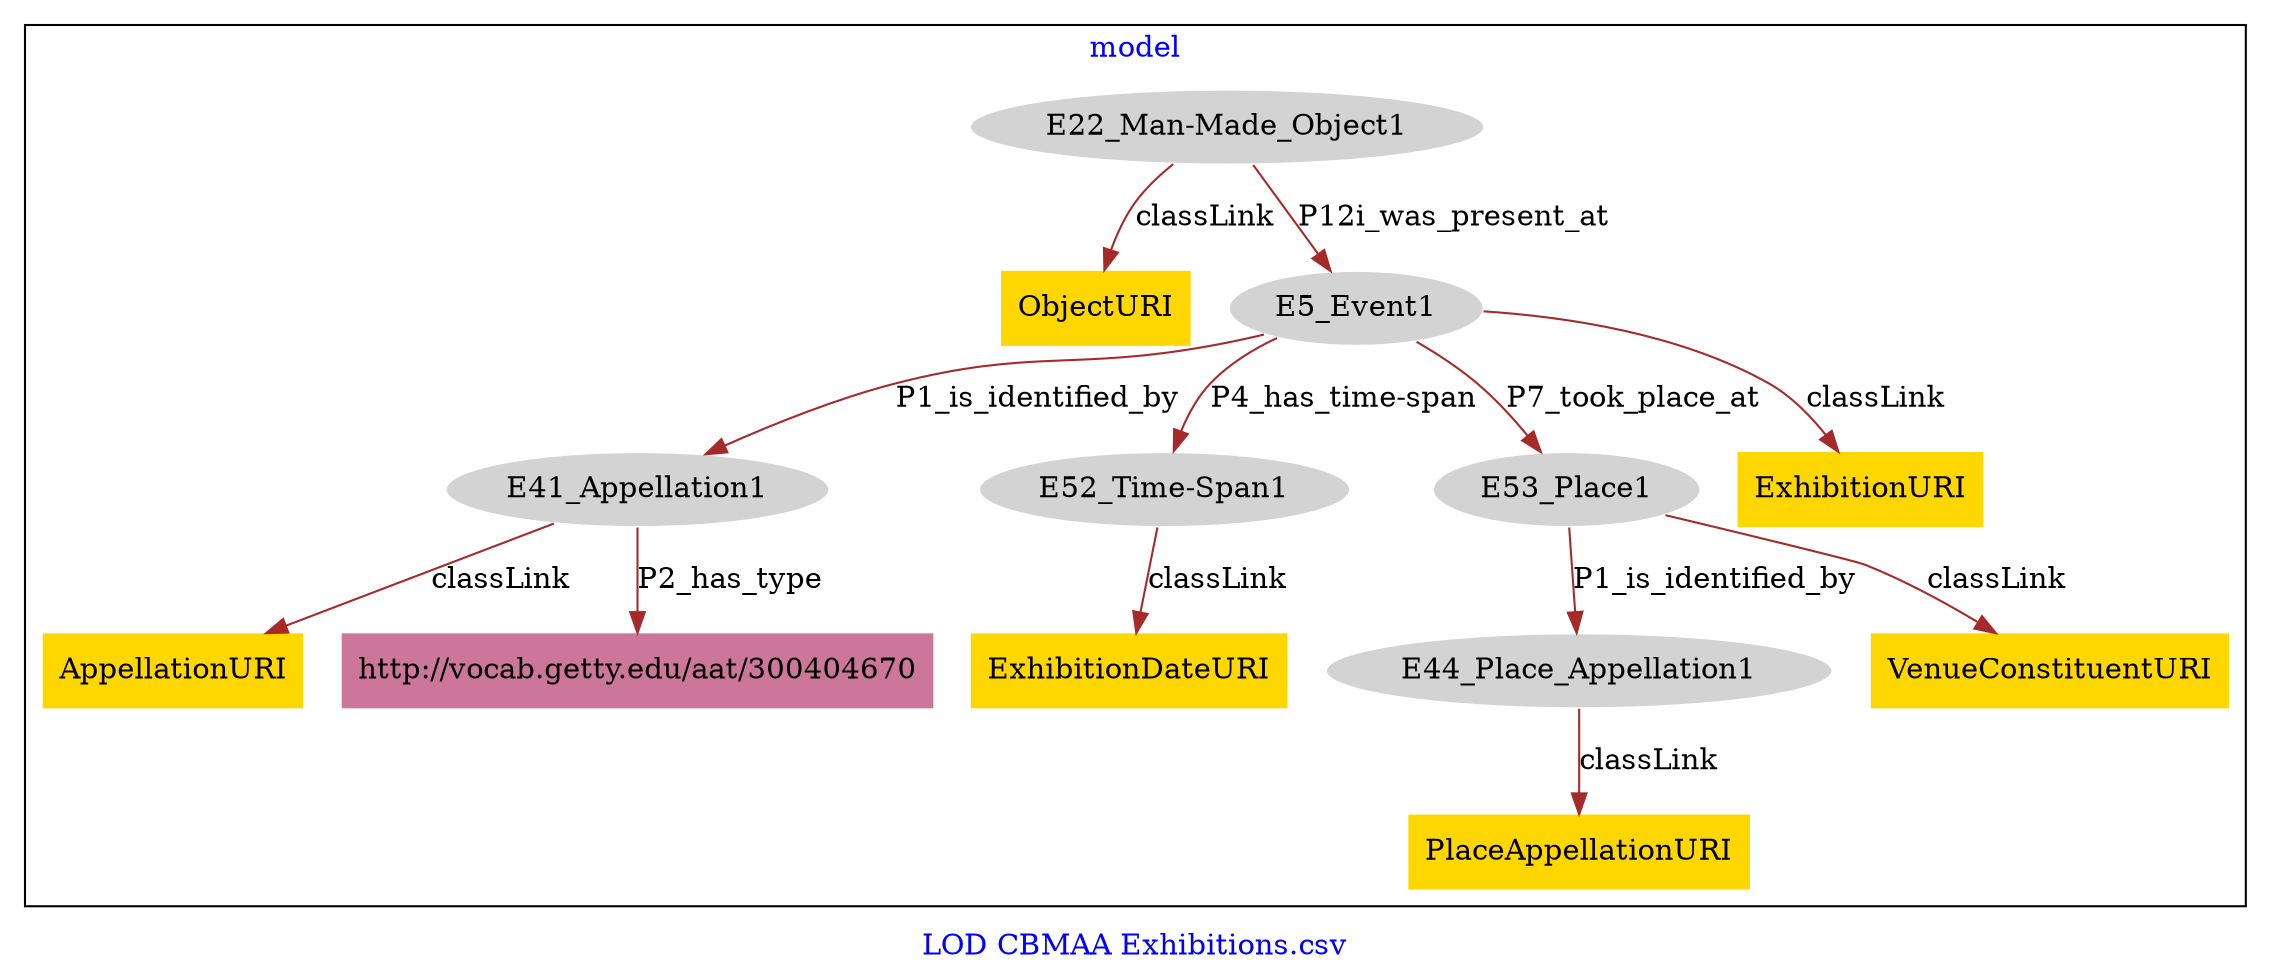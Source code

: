 digraph n0 {
fontcolor="blue"
remincross="true"
label="LOD CBMAA Exhibitions.csv"
subgraph cluster {
label="model"
n2[style="filled",color="white",fillcolor="lightgray",label="E22_Man-Made_Object1"];
n3[shape="plaintext",style="filled",fillcolor="gold",label="ObjectURI"];
n4[style="filled",color="white",fillcolor="lightgray",label="E5_Event1"];
n5[style="filled",color="white",fillcolor="lightgray",label="E41_Appellation1"];
n6[shape="plaintext",style="filled",fillcolor="gold",label="AppellationURI"];
n7[shape="plaintext",style="filled",fillcolor="#CC7799",label="http://vocab.getty.edu/aat/300404670"];
n8[style="filled",color="white",fillcolor="lightgray",label="E44_Place_Appellation1"];
n9[shape="plaintext",style="filled",fillcolor="gold",label="PlaceAppellationURI"];
n10[style="filled",color="white",fillcolor="lightgray",label="E52_Time-Span1"];
n11[shape="plaintext",style="filled",fillcolor="gold",label="ExhibitionDateURI"];
n12[style="filled",color="white",fillcolor="lightgray",label="E53_Place1"];
n13[shape="plaintext",style="filled",fillcolor="gold",label="VenueConstituentURI"];
n14[shape="plaintext",style="filled",fillcolor="gold",label="ExhibitionURI"];
}
n2 -> n3[color="brown",fontcolor="black",label="classLink"]
n2 -> n4[color="brown",fontcolor="black",label="P12i_was_present_at"]
n5 -> n6[color="brown",fontcolor="black",label="classLink"]
n5 -> n7[color="brown",fontcolor="black",label="P2_has_type"]
n8 -> n9[color="brown",fontcolor="black",label="classLink"]
n10 -> n11[color="brown",fontcolor="black",label="classLink"]
n12 -> n13[color="brown",fontcolor="black",label="classLink"]
n12 -> n8[color="brown",fontcolor="black",label="P1_is_identified_by"]
n4 -> n14[color="brown",fontcolor="black",label="classLink"]
n4 -> n5[color="brown",fontcolor="black",label="P1_is_identified_by"]
n4 -> n10[color="brown",fontcolor="black",label="P4_has_time-span"]
n4 -> n12[color="brown",fontcolor="black",label="P7_took_place_at"]
}
